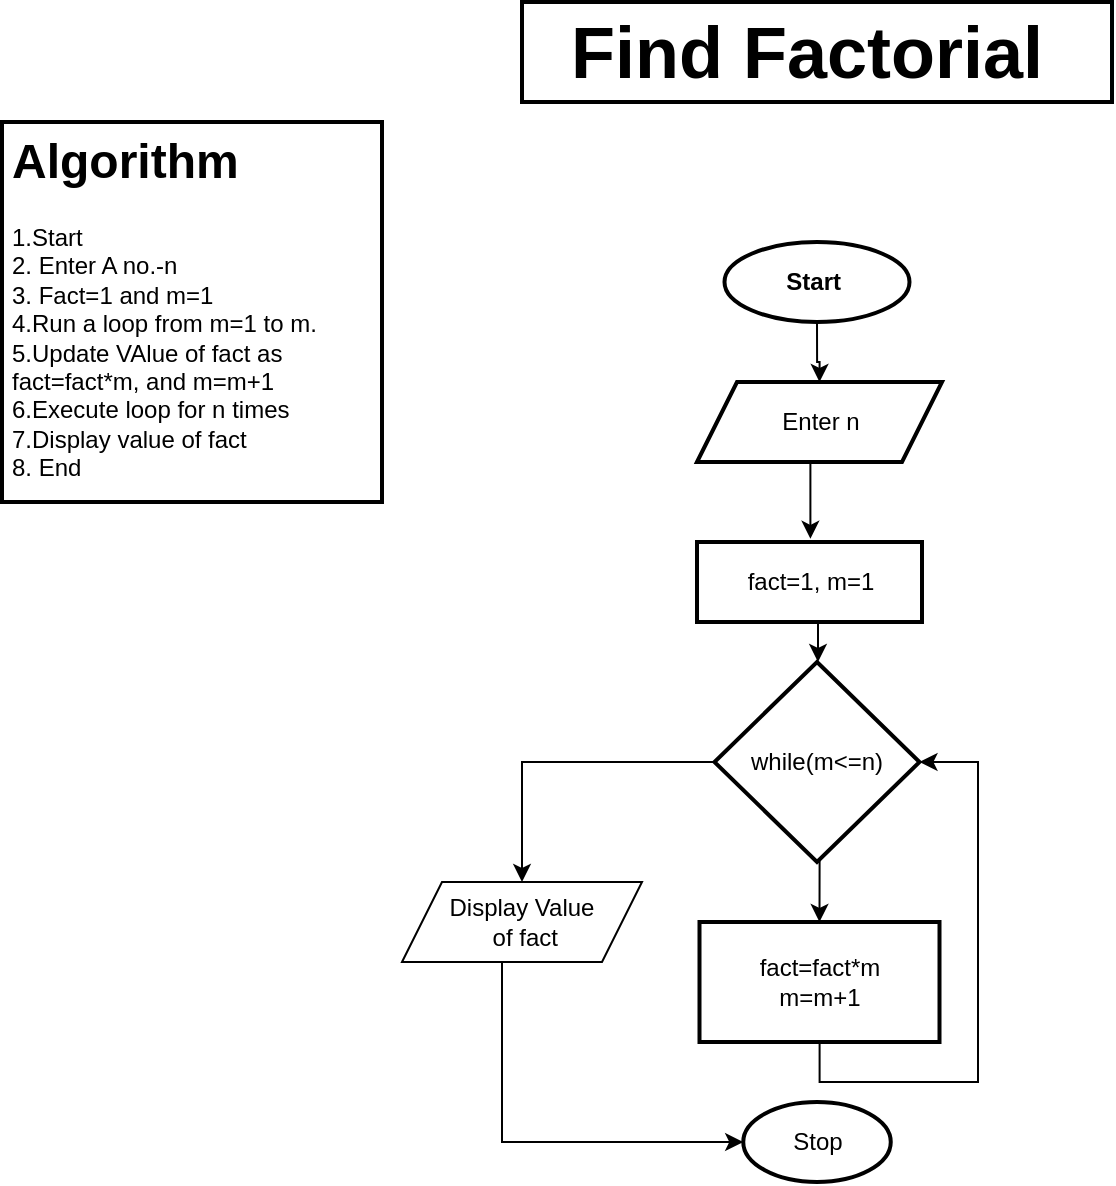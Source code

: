<mxfile version="13.9.9" type="device"><diagram id="hRx1LYl27xa2KpNIuBL6" name="Page-1"><mxGraphModel dx="1024" dy="584" grid="1" gridSize="10" guides="1" tooltips="1" connect="1" arrows="1" fold="1" page="1" pageScale="1" pageWidth="850" pageHeight="1100" background="#FFFFFF" math="0" shadow="0"><root><mxCell id="0"/><mxCell id="1" parent="0"/><mxCell id="2_pbnfvny64SPSS7cqYt-1" value="&lt;font style=&quot;font-size: 36px&quot;&gt;Find Factorial&amp;nbsp;&lt;/font&gt;" style="text;html=1;align=center;verticalAlign=middle;whiteSpace=wrap;rounded=0;fontStyle=1;strokeWidth=2;strokeColor=#000000;fillColor=#FFFFFF;" parent="1" vertex="1"><mxGeometry x="300" y="90" width="295" height="50" as="geometry"/></mxCell><mxCell id="2_pbnfvny64SPSS7cqYt-2" value="&lt;h1&gt;Algorithm&lt;/h1&gt;&lt;div&gt;1.Start&amp;nbsp;&lt;/div&gt;&lt;div&gt;2. Enter A no.-n&lt;/div&gt;&lt;div&gt;3. Fact=1 and m=1&lt;/div&gt;&lt;div&gt;4.Run a loop from m=1 to m.&lt;/div&gt;&lt;div&gt;5.Update VAlue of fact as&amp;nbsp;&lt;/div&gt;&lt;div&gt;fact=fact*m, and m=m+1&lt;/div&gt;&lt;div&gt;6.Execute loop for n times&lt;/div&gt;&lt;div&gt;7.Display value of fact&lt;/div&gt;&lt;div&gt;8. End&lt;/div&gt;&lt;div&gt;&lt;br&gt;&lt;/div&gt;" style="text;html=1;spacing=5;spacingTop=-20;whiteSpace=wrap;overflow=hidden;rounded=0;strokeWidth=2;strokeColor=#000000;fillColor=#FFFFFF;" parent="1" vertex="1"><mxGeometry x="40" y="150" width="190" height="190" as="geometry"/></mxCell><mxCell id="2_pbnfvny64SPSS7cqYt-9" style="edgeStyle=orthogonalEdgeStyle;rounded=0;orthogonalLoop=1;jettySize=auto;html=1;entryX=0.5;entryY=0;entryDx=0;entryDy=0;" parent="1" source="2_pbnfvny64SPSS7cqYt-3" target="2_pbnfvny64SPSS7cqYt-6" edge="1"><mxGeometry relative="1" as="geometry"/></mxCell><mxCell id="2_pbnfvny64SPSS7cqYt-3" value="Start&amp;nbsp;" style="ellipse;whiteSpace=wrap;html=1;strokeColor=#000000;strokeWidth=2;fillColor=#FFFFFF;fontStyle=1" parent="1" vertex="1"><mxGeometry x="401.25" y="210" width="92.5" height="40" as="geometry"/></mxCell><mxCell id="2_pbnfvny64SPSS7cqYt-4" value="Stop" style="ellipse;whiteSpace=wrap;html=1;strokeColor=#000000;strokeWidth=2;fillColor=#FFFFFF;" parent="1" vertex="1"><mxGeometry x="410.63" y="640" width="73.75" height="40" as="geometry"/></mxCell><mxCell id="2_pbnfvny64SPSS7cqYt-12" style="edgeStyle=orthogonalEdgeStyle;rounded=0;orthogonalLoop=1;jettySize=auto;html=1;exitX=0.5;exitY=1;exitDx=0;exitDy=0;entryX=0.5;entryY=0;entryDx=0;entryDy=0;" parent="1" source="2_pbnfvny64SPSS7cqYt-5" target="2_pbnfvny64SPSS7cqYt-8" edge="1"><mxGeometry relative="1" as="geometry"/></mxCell><mxCell id="2_pbnfvny64SPSS7cqYt-14" style="edgeStyle=orthogonalEdgeStyle;rounded=0;orthogonalLoop=1;jettySize=auto;html=1;exitX=0;exitY=0.5;exitDx=0;exitDy=0;" parent="1" source="2_pbnfvny64SPSS7cqYt-5" target="2_pbnfvny64SPSS7cqYt-15" edge="1"><mxGeometry relative="1" as="geometry"><mxPoint x="290" y="650" as="targetPoint"/></mxGeometry></mxCell><mxCell id="2_pbnfvny64SPSS7cqYt-5" value="while(m&amp;lt;=n)" style="rhombus;whiteSpace=wrap;html=1;strokeColor=#000000;strokeWidth=2;fillColor=#FFFFFF;" parent="1" vertex="1"><mxGeometry x="396.25" y="420" width="102.5" height="100" as="geometry"/></mxCell><mxCell id="2_pbnfvny64SPSS7cqYt-10" style="edgeStyle=orthogonalEdgeStyle;rounded=0;orthogonalLoop=1;jettySize=auto;html=1;exitX=0.5;exitY=1;exitDx=0;exitDy=0;entryX=0.504;entryY=-0.04;entryDx=0;entryDy=0;entryPerimeter=0;" parent="1" source="2_pbnfvny64SPSS7cqYt-6" target="2_pbnfvny64SPSS7cqYt-7" edge="1"><mxGeometry relative="1" as="geometry"><Array as="points"><mxPoint x="444" y="320"/></Array></mxGeometry></mxCell><mxCell id="2_pbnfvny64SPSS7cqYt-6" value="Enter n" style="shape=parallelogram;perimeter=parallelogramPerimeter;whiteSpace=wrap;html=1;fixedSize=1;strokeColor=#000000;strokeWidth=2;fillColor=#FFFFFF;" parent="1" vertex="1"><mxGeometry x="387.5" y="280" width="122.5" height="40" as="geometry"/></mxCell><mxCell id="2_pbnfvny64SPSS7cqYt-11" style="edgeStyle=orthogonalEdgeStyle;rounded=0;orthogonalLoop=1;jettySize=auto;html=1;exitX=0.5;exitY=1;exitDx=0;exitDy=0;entryX=0.5;entryY=0;entryDx=0;entryDy=0;" parent="1" source="2_pbnfvny64SPSS7cqYt-7" target="2_pbnfvny64SPSS7cqYt-5" edge="1"><mxGeometry relative="1" as="geometry"><Array as="points"><mxPoint x="448" y="420"/><mxPoint x="448" y="440"/></Array></mxGeometry></mxCell><mxCell id="2_pbnfvny64SPSS7cqYt-7" value="fact=1, m=1" style="rounded=0;whiteSpace=wrap;html=1;strokeColor=#000000;strokeWidth=2;fillColor=#FFFFFF;" parent="1" vertex="1"><mxGeometry x="387.5" y="360" width="112.5" height="40" as="geometry"/></mxCell><mxCell id="2_pbnfvny64SPSS7cqYt-13" style="edgeStyle=orthogonalEdgeStyle;rounded=0;orthogonalLoop=1;jettySize=auto;html=1;entryX=1;entryY=0.5;entryDx=0;entryDy=0;" parent="1" source="2_pbnfvny64SPSS7cqYt-8" target="2_pbnfvny64SPSS7cqYt-5" edge="1"><mxGeometry relative="1" as="geometry"><Array as="points"><mxPoint x="449" y="630"/><mxPoint x="528" y="630"/><mxPoint x="528" y="470"/></Array></mxGeometry></mxCell><mxCell id="2_pbnfvny64SPSS7cqYt-8" value="fact=fact*m&lt;br&gt;m=m+1" style="rounded=0;whiteSpace=wrap;html=1;strokeColor=#000000;strokeWidth=2;fillColor=#FFFFFF;" parent="1" vertex="1"><mxGeometry x="388.75" y="550" width="120" height="60" as="geometry"/></mxCell><mxCell id="2_pbnfvny64SPSS7cqYt-16" style="edgeStyle=orthogonalEdgeStyle;rounded=0;orthogonalLoop=1;jettySize=auto;html=1;entryX=0;entryY=0.5;entryDx=0;entryDy=0;" parent="1" source="2_pbnfvny64SPSS7cqYt-15" target="2_pbnfvny64SPSS7cqYt-4" edge="1"><mxGeometry relative="1" as="geometry"><Array as="points"><mxPoint x="290" y="660"/><mxPoint x="411" y="660"/></Array></mxGeometry></mxCell><mxCell id="2_pbnfvny64SPSS7cqYt-15" value="Display Value&lt;br&gt;&amp;nbsp;of fact" style="shape=parallelogram;perimeter=parallelogramPerimeter;whiteSpace=wrap;html=1;fixedSize=1;" parent="1" vertex="1"><mxGeometry x="240" y="530" width="120" height="40" as="geometry"/></mxCell></root></mxGraphModel></diagram></mxfile>